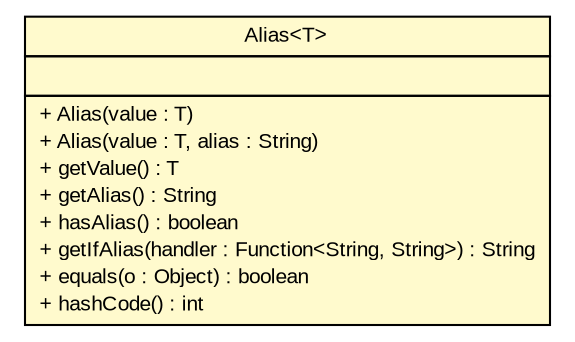 #!/usr/local/bin/dot
#
# Class diagram 
# Generated by UMLGraph version R5_6 (http://www.umlgraph.org/)
#

digraph G {
	edge [fontname="arial",fontsize=10,labelfontname="arial",labelfontsize=10];
	node [fontname="arial",fontsize=10,shape=plaintext];
	nodesep=0.25;
	ranksep=0.5;
	// br.gov.to.sefaz.persistence.query.structure.domain.Alias<T>
	c165303 [label=<<table title="br.gov.to.sefaz.persistence.query.structure.domain.Alias" border="0" cellborder="1" cellspacing="0" cellpadding="2" port="p" bgcolor="lemonChiffon" href="./Alias.html">
		<tr><td><table border="0" cellspacing="0" cellpadding="1">
<tr><td align="center" balign="center"> Alias&lt;T&gt; </td></tr>
		</table></td></tr>
		<tr><td><table border="0" cellspacing="0" cellpadding="1">
<tr><td align="left" balign="left">  </td></tr>
		</table></td></tr>
		<tr><td><table border="0" cellspacing="0" cellpadding="1">
<tr><td align="left" balign="left"> + Alias(value : T) </td></tr>
<tr><td align="left" balign="left"> + Alias(value : T, alias : String) </td></tr>
<tr><td align="left" balign="left"> + getValue() : T </td></tr>
<tr><td align="left" balign="left"> + getAlias() : String </td></tr>
<tr><td align="left" balign="left"> + hasAlias() : boolean </td></tr>
<tr><td align="left" balign="left"> + getIfAlias(handler : Function&lt;String, String&gt;) : String </td></tr>
<tr><td align="left" balign="left"> + equals(o : Object) : boolean </td></tr>
<tr><td align="left" balign="left"> + hashCode() : int </td></tr>
		</table></td></tr>
		</table>>, URL="./Alias.html", fontname="arial", fontcolor="black", fontsize=10.0];
}

